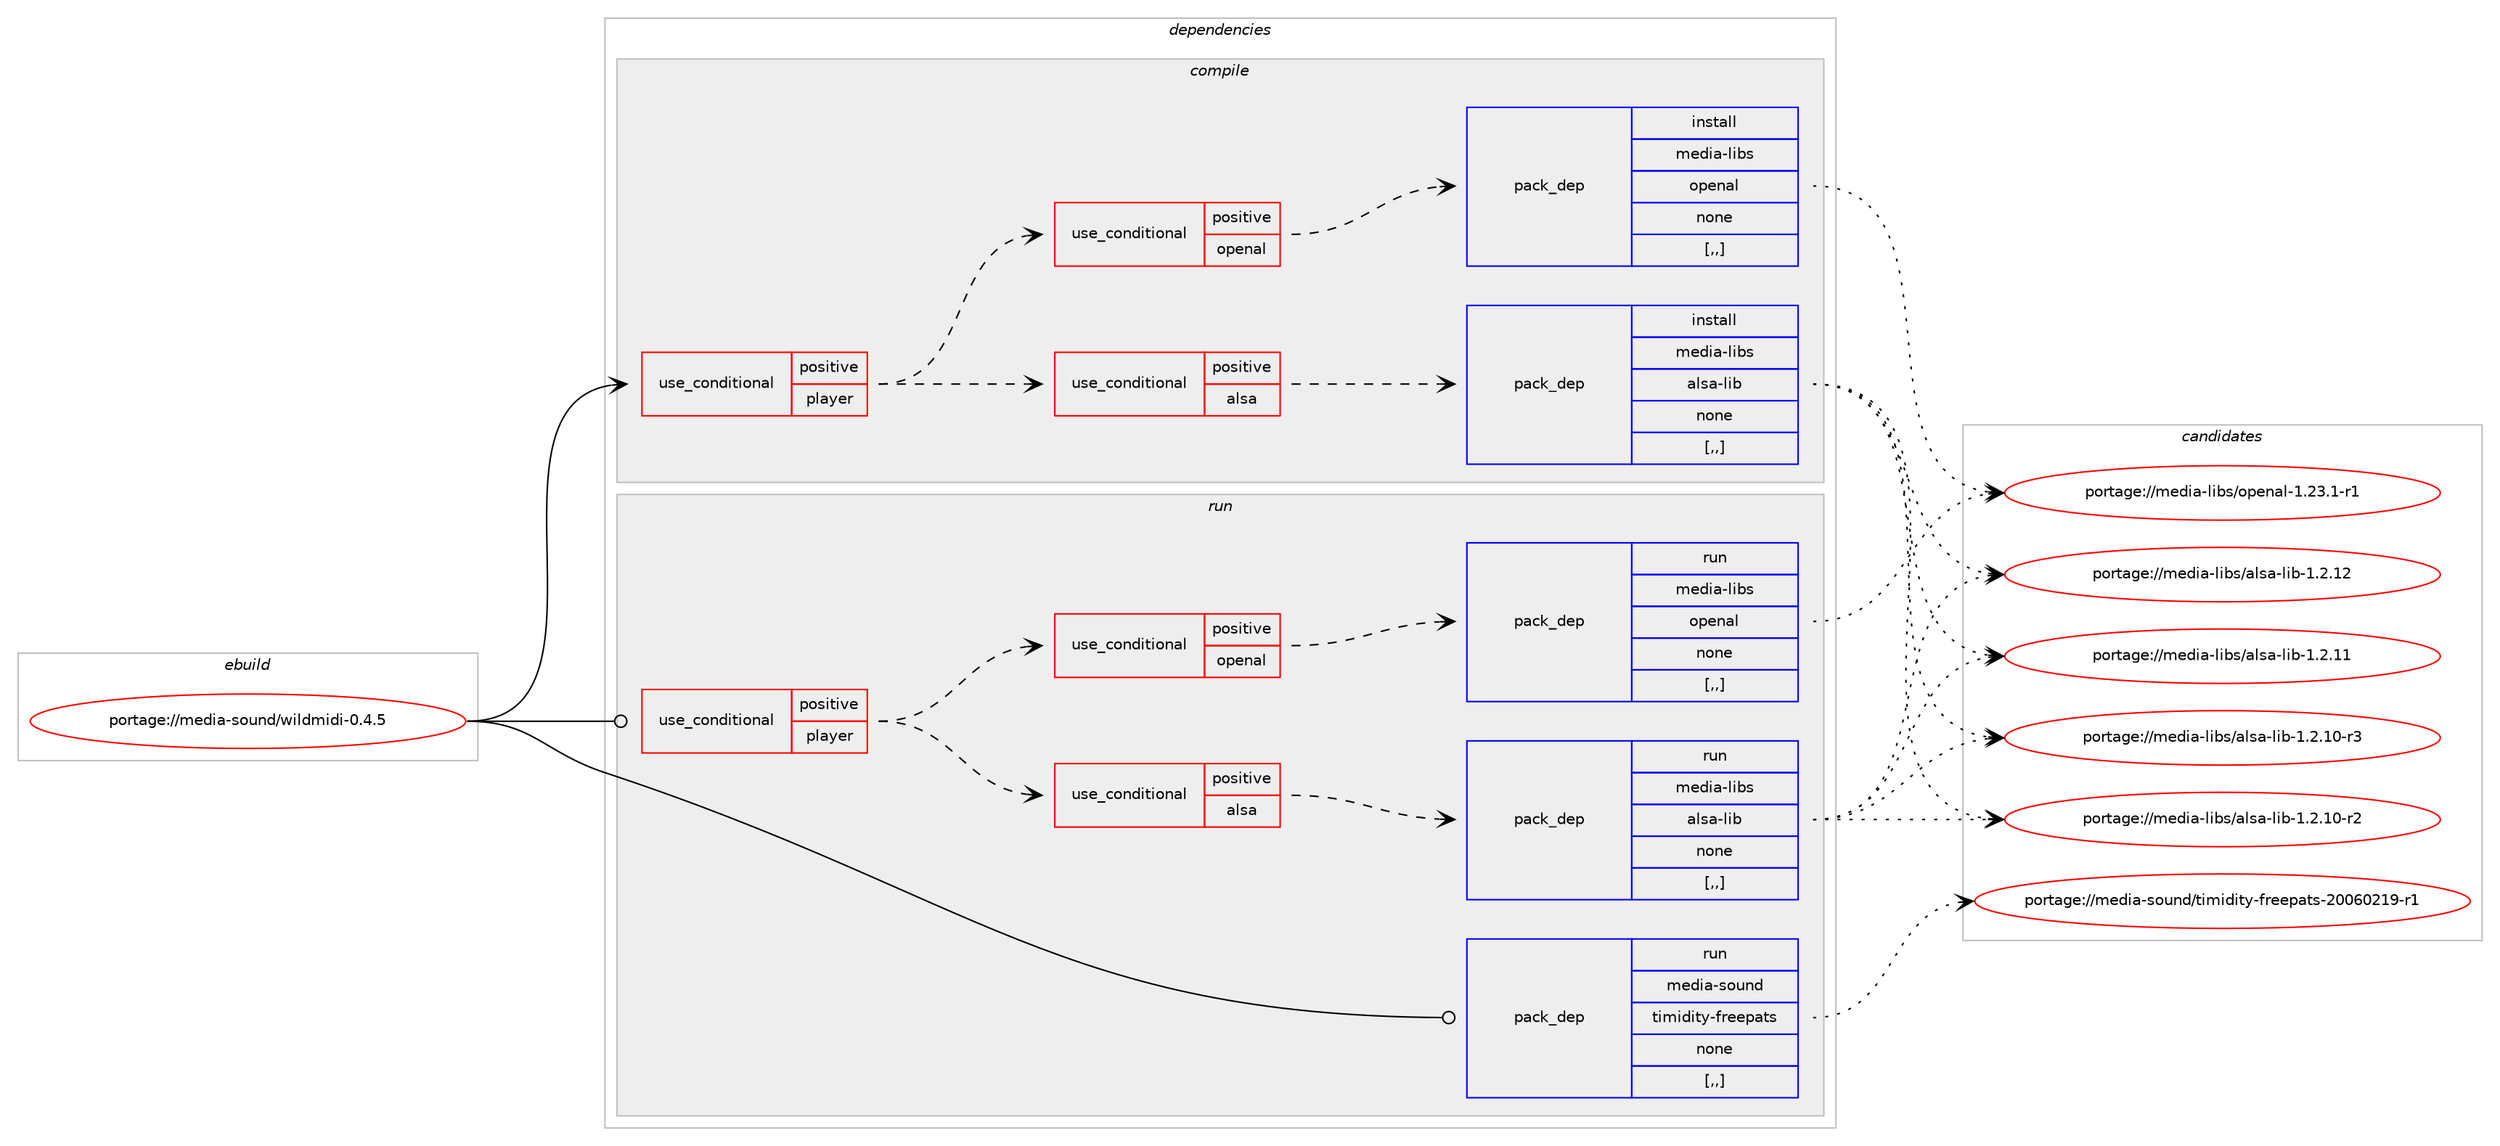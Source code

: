 digraph prolog {

# *************
# Graph options
# *************

newrank=true;
concentrate=true;
compound=true;
graph [rankdir=LR,fontname=Helvetica,fontsize=10,ranksep=1.5];#, ranksep=2.5, nodesep=0.2];
edge  [arrowhead=vee];
node  [fontname=Helvetica,fontsize=10];

# **********
# The ebuild
# **********

subgraph cluster_leftcol {
color=gray;
label=<<i>ebuild</i>>;
id [label="portage://media-sound/wildmidi-0.4.5", color=red, width=4, href="../media-sound/wildmidi-0.4.5.svg"];
}

# ****************
# The dependencies
# ****************

subgraph cluster_midcol {
color=gray;
label=<<i>dependencies</i>>;
subgraph cluster_compile {
fillcolor="#eeeeee";
style=filled;
label=<<i>compile</i>>;
subgraph cond81722 {
dependency322112 [label=<<TABLE BORDER="0" CELLBORDER="1" CELLSPACING="0" CELLPADDING="4"><TR><TD ROWSPAN="3" CELLPADDING="10">use_conditional</TD></TR><TR><TD>positive</TD></TR><TR><TD>player</TD></TR></TABLE>>, shape=none, color=red];
subgraph cond81723 {
dependency322113 [label=<<TABLE BORDER="0" CELLBORDER="1" CELLSPACING="0" CELLPADDING="4"><TR><TD ROWSPAN="3" CELLPADDING="10">use_conditional</TD></TR><TR><TD>positive</TD></TR><TR><TD>alsa</TD></TR></TABLE>>, shape=none, color=red];
subgraph pack237917 {
dependency322114 [label=<<TABLE BORDER="0" CELLBORDER="1" CELLSPACING="0" CELLPADDING="4" WIDTH="220"><TR><TD ROWSPAN="6" CELLPADDING="30">pack_dep</TD></TR><TR><TD WIDTH="110">install</TD></TR><TR><TD>media-libs</TD></TR><TR><TD>alsa-lib</TD></TR><TR><TD>none</TD></TR><TR><TD>[,,]</TD></TR></TABLE>>, shape=none, color=blue];
}
dependency322113:e -> dependency322114:w [weight=20,style="dashed",arrowhead="vee"];
}
dependency322112:e -> dependency322113:w [weight=20,style="dashed",arrowhead="vee"];
subgraph cond81724 {
dependency322115 [label=<<TABLE BORDER="0" CELLBORDER="1" CELLSPACING="0" CELLPADDING="4"><TR><TD ROWSPAN="3" CELLPADDING="10">use_conditional</TD></TR><TR><TD>positive</TD></TR><TR><TD>openal</TD></TR></TABLE>>, shape=none, color=red];
subgraph pack237918 {
dependency322116 [label=<<TABLE BORDER="0" CELLBORDER="1" CELLSPACING="0" CELLPADDING="4" WIDTH="220"><TR><TD ROWSPAN="6" CELLPADDING="30">pack_dep</TD></TR><TR><TD WIDTH="110">install</TD></TR><TR><TD>media-libs</TD></TR><TR><TD>openal</TD></TR><TR><TD>none</TD></TR><TR><TD>[,,]</TD></TR></TABLE>>, shape=none, color=blue];
}
dependency322115:e -> dependency322116:w [weight=20,style="dashed",arrowhead="vee"];
}
dependency322112:e -> dependency322115:w [weight=20,style="dashed",arrowhead="vee"];
}
id:e -> dependency322112:w [weight=20,style="solid",arrowhead="vee"];
}
subgraph cluster_compileandrun {
fillcolor="#eeeeee";
style=filled;
label=<<i>compile and run</i>>;
}
subgraph cluster_run {
fillcolor="#eeeeee";
style=filled;
label=<<i>run</i>>;
subgraph cond81725 {
dependency322117 [label=<<TABLE BORDER="0" CELLBORDER="1" CELLSPACING="0" CELLPADDING="4"><TR><TD ROWSPAN="3" CELLPADDING="10">use_conditional</TD></TR><TR><TD>positive</TD></TR><TR><TD>player</TD></TR></TABLE>>, shape=none, color=red];
subgraph cond81726 {
dependency322118 [label=<<TABLE BORDER="0" CELLBORDER="1" CELLSPACING="0" CELLPADDING="4"><TR><TD ROWSPAN="3" CELLPADDING="10">use_conditional</TD></TR><TR><TD>positive</TD></TR><TR><TD>alsa</TD></TR></TABLE>>, shape=none, color=red];
subgraph pack237919 {
dependency322119 [label=<<TABLE BORDER="0" CELLBORDER="1" CELLSPACING="0" CELLPADDING="4" WIDTH="220"><TR><TD ROWSPAN="6" CELLPADDING="30">pack_dep</TD></TR><TR><TD WIDTH="110">run</TD></TR><TR><TD>media-libs</TD></TR><TR><TD>alsa-lib</TD></TR><TR><TD>none</TD></TR><TR><TD>[,,]</TD></TR></TABLE>>, shape=none, color=blue];
}
dependency322118:e -> dependency322119:w [weight=20,style="dashed",arrowhead="vee"];
}
dependency322117:e -> dependency322118:w [weight=20,style="dashed",arrowhead="vee"];
subgraph cond81727 {
dependency322120 [label=<<TABLE BORDER="0" CELLBORDER="1" CELLSPACING="0" CELLPADDING="4"><TR><TD ROWSPAN="3" CELLPADDING="10">use_conditional</TD></TR><TR><TD>positive</TD></TR><TR><TD>openal</TD></TR></TABLE>>, shape=none, color=red];
subgraph pack237920 {
dependency322121 [label=<<TABLE BORDER="0" CELLBORDER="1" CELLSPACING="0" CELLPADDING="4" WIDTH="220"><TR><TD ROWSPAN="6" CELLPADDING="30">pack_dep</TD></TR><TR><TD WIDTH="110">run</TD></TR><TR><TD>media-libs</TD></TR><TR><TD>openal</TD></TR><TR><TD>none</TD></TR><TR><TD>[,,]</TD></TR></TABLE>>, shape=none, color=blue];
}
dependency322120:e -> dependency322121:w [weight=20,style="dashed",arrowhead="vee"];
}
dependency322117:e -> dependency322120:w [weight=20,style="dashed",arrowhead="vee"];
}
id:e -> dependency322117:w [weight=20,style="solid",arrowhead="odot"];
subgraph pack237921 {
dependency322122 [label=<<TABLE BORDER="0" CELLBORDER="1" CELLSPACING="0" CELLPADDING="4" WIDTH="220"><TR><TD ROWSPAN="6" CELLPADDING="30">pack_dep</TD></TR><TR><TD WIDTH="110">run</TD></TR><TR><TD>media-sound</TD></TR><TR><TD>timidity-freepats</TD></TR><TR><TD>none</TD></TR><TR><TD>[,,]</TD></TR></TABLE>>, shape=none, color=blue];
}
id:e -> dependency322122:w [weight=20,style="solid",arrowhead="odot"];
}
}

# **************
# The candidates
# **************

subgraph cluster_choices {
rank=same;
color=gray;
label=<<i>candidates</i>>;

subgraph choice237917 {
color=black;
nodesep=1;
choice109101100105974510810598115479710811597451081059845494650464950 [label="portage://media-libs/alsa-lib-1.2.12", color=red, width=4,href="../media-libs/alsa-lib-1.2.12.svg"];
choice109101100105974510810598115479710811597451081059845494650464949 [label="portage://media-libs/alsa-lib-1.2.11", color=red, width=4,href="../media-libs/alsa-lib-1.2.11.svg"];
choice1091011001059745108105981154797108115974510810598454946504649484511451 [label="portage://media-libs/alsa-lib-1.2.10-r3", color=red, width=4,href="../media-libs/alsa-lib-1.2.10-r3.svg"];
choice1091011001059745108105981154797108115974510810598454946504649484511450 [label="portage://media-libs/alsa-lib-1.2.10-r2", color=red, width=4,href="../media-libs/alsa-lib-1.2.10-r2.svg"];
dependency322114:e -> choice109101100105974510810598115479710811597451081059845494650464950:w [style=dotted,weight="100"];
dependency322114:e -> choice109101100105974510810598115479710811597451081059845494650464949:w [style=dotted,weight="100"];
dependency322114:e -> choice1091011001059745108105981154797108115974510810598454946504649484511451:w [style=dotted,weight="100"];
dependency322114:e -> choice1091011001059745108105981154797108115974510810598454946504649484511450:w [style=dotted,weight="100"];
}
subgraph choice237918 {
color=black;
nodesep=1;
choice1091011001059745108105981154711111210111097108454946505146494511449 [label="portage://media-libs/openal-1.23.1-r1", color=red, width=4,href="../media-libs/openal-1.23.1-r1.svg"];
dependency322116:e -> choice1091011001059745108105981154711111210111097108454946505146494511449:w [style=dotted,weight="100"];
}
subgraph choice237919 {
color=black;
nodesep=1;
choice109101100105974510810598115479710811597451081059845494650464950 [label="portage://media-libs/alsa-lib-1.2.12", color=red, width=4,href="../media-libs/alsa-lib-1.2.12.svg"];
choice109101100105974510810598115479710811597451081059845494650464949 [label="portage://media-libs/alsa-lib-1.2.11", color=red, width=4,href="../media-libs/alsa-lib-1.2.11.svg"];
choice1091011001059745108105981154797108115974510810598454946504649484511451 [label="portage://media-libs/alsa-lib-1.2.10-r3", color=red, width=4,href="../media-libs/alsa-lib-1.2.10-r3.svg"];
choice1091011001059745108105981154797108115974510810598454946504649484511450 [label="portage://media-libs/alsa-lib-1.2.10-r2", color=red, width=4,href="../media-libs/alsa-lib-1.2.10-r2.svg"];
dependency322119:e -> choice109101100105974510810598115479710811597451081059845494650464950:w [style=dotted,weight="100"];
dependency322119:e -> choice109101100105974510810598115479710811597451081059845494650464949:w [style=dotted,weight="100"];
dependency322119:e -> choice1091011001059745108105981154797108115974510810598454946504649484511451:w [style=dotted,weight="100"];
dependency322119:e -> choice1091011001059745108105981154797108115974510810598454946504649484511450:w [style=dotted,weight="100"];
}
subgraph choice237920 {
color=black;
nodesep=1;
choice1091011001059745108105981154711111210111097108454946505146494511449 [label="portage://media-libs/openal-1.23.1-r1", color=red, width=4,href="../media-libs/openal-1.23.1-r1.svg"];
dependency322121:e -> choice1091011001059745108105981154711111210111097108454946505146494511449:w [style=dotted,weight="100"];
}
subgraph choice237921 {
color=black;
nodesep=1;
choice10910110010597451151111171101004711610510910510010511612145102114101101112971161154550484854485049574511449 [label="portage://media-sound/timidity-freepats-20060219-r1", color=red, width=4,href="../media-sound/timidity-freepats-20060219-r1.svg"];
dependency322122:e -> choice10910110010597451151111171101004711610510910510010511612145102114101101112971161154550484854485049574511449:w [style=dotted,weight="100"];
}
}

}
